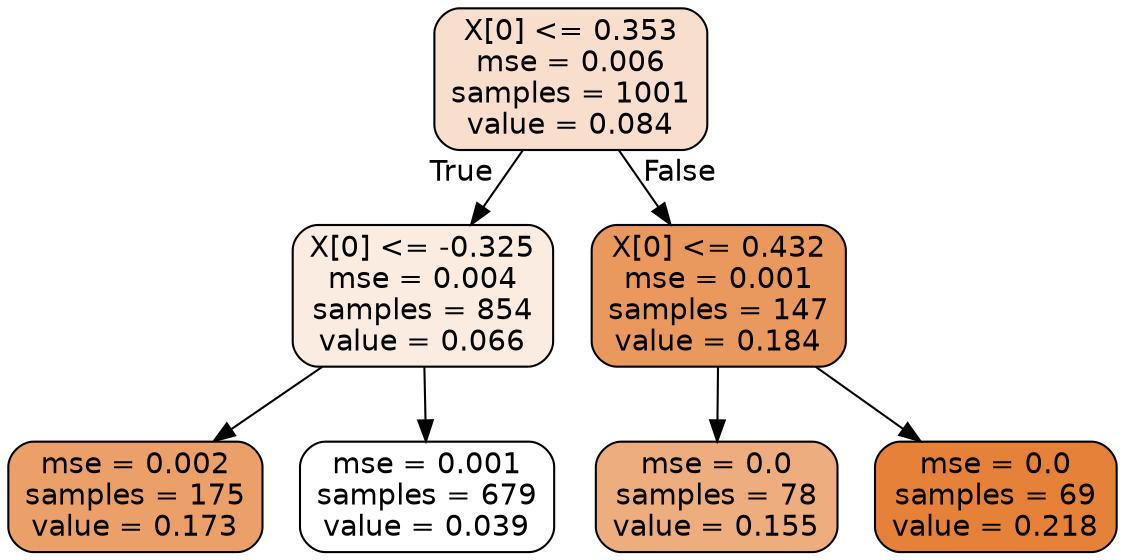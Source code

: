 digraph Tree {
node [shape=box, style="filled, rounded", color="black", fontname=helvetica] ;
edge [fontname=helvetica] ;
0 [label="X[0] <= 0.353\nmse = 0.006\nsamples = 1001\nvalue = 0.084", fillcolor="#f8dfcd"] ;
1 [label="X[0] <= -0.325\nmse = 0.004\nsamples = 854\nvalue = 0.066", fillcolor="#fbece1"] ;
0 -> 1 [labeldistance=2.5, labelangle=45, headlabel="True"] ;
2 [label="mse = 0.002\nsamples = 175\nvalue = 0.173", fillcolor="#eba06a"] ;
1 -> 2 ;
3 [label="mse = 0.001\nsamples = 679\nvalue = 0.039", fillcolor="#ffffff"] ;
1 -> 3 ;
4 [label="X[0] <= 0.432\nmse = 0.001\nsamples = 147\nvalue = 0.184", fillcolor="#ea995e"] ;
0 -> 4 [labeldistance=2.5, labelangle=-45, headlabel="False"] ;
5 [label="mse = 0.0\nsamples = 78\nvalue = 0.155", fillcolor="#eead7f"] ;
4 -> 5 ;
6 [label="mse = 0.0\nsamples = 69\nvalue = 0.218", fillcolor="#e58139"] ;
4 -> 6 ;
}